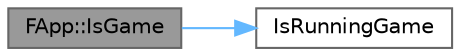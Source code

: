 digraph "FApp::IsGame"
{
 // INTERACTIVE_SVG=YES
 // LATEX_PDF_SIZE
  bgcolor="transparent";
  edge [fontname=Helvetica,fontsize=10,labelfontname=Helvetica,labelfontsize=10];
  node [fontname=Helvetica,fontsize=10,shape=box,height=0.2,width=0.4];
  rankdir="LR";
  Node1 [id="Node000001",label="FApp::IsGame",height=0.2,width=0.4,color="gray40", fillcolor="grey60", style="filled", fontcolor="black",tooltip="Checks whether this application is a game."];
  Node1 -> Node2 [id="edge1_Node000001_Node000002",color="steelblue1",style="solid",tooltip=" "];
  Node2 [id="Node000002",label="IsRunningGame",height=0.2,width=0.4,color="grey40", fillcolor="white", style="filled",URL="$d8/d97/CoreMisc_8h.html#af8843c0caad166b70a1a67dc9ba8d926",tooltip="Check to see if this executable was launched as a game (not editor or dedicated server) process."];
}

